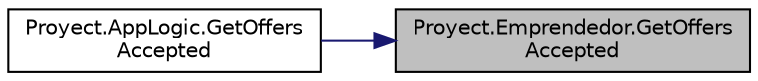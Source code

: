 digraph "Proyect.Emprendedor.GetOffersAccepted"
{
 // INTERACTIVE_SVG=YES
 // LATEX_PDF_SIZE
  edge [fontname="Helvetica",fontsize="10",labelfontname="Helvetica",labelfontsize="10"];
  node [fontname="Helvetica",fontsize="10",shape=record];
  rankdir="RL";
  Node1 [label="Proyect.Emprendedor.GetOffers\lAccepted",height=0.2,width=0.4,color="black", fillcolor="grey75", style="filled", fontcolor="black",tooltip="Obtiene la cantidad de ofertas que fueron aceptadas en un periodo de tiempo (Expert)...."];
  Node1 -> Node2 [dir="back",color="midnightblue",fontsize="10",style="solid",fontname="Helvetica"];
  Node2 [label="Proyect.AppLogic.GetOffers\lAccepted",height=0.2,width=0.4,color="black", fillcolor="white", style="filled",URL="$classProyect_1_1AppLogic.html#a5e450ada24343520f326303c4be73479",tooltip="Obtiene la cantidad de ofertas que fueron aceptadas en un periodo de tiempo establecido por el usuari..."];
}
